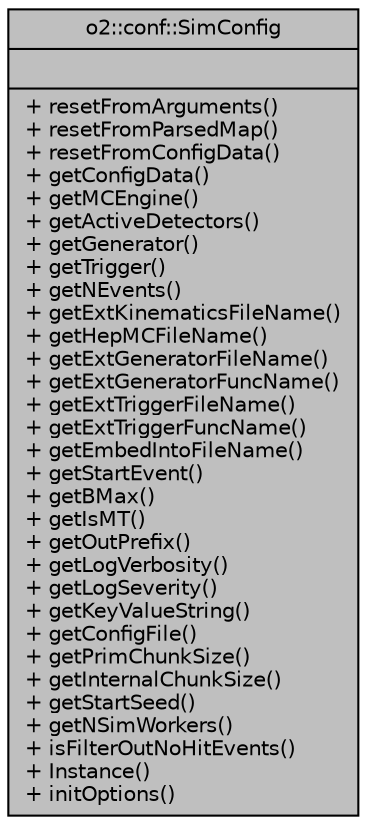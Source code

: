digraph "o2::conf::SimConfig"
{
 // INTERACTIVE_SVG=YES
  bgcolor="transparent";
  edge [fontname="Helvetica",fontsize="10",labelfontname="Helvetica",labelfontsize="10"];
  node [fontname="Helvetica",fontsize="10",shape=record];
  Node1 [label="{o2::conf::SimConfig\n||+ resetFromArguments()\l+ resetFromParsedMap()\l+ resetFromConfigData()\l+ getConfigData()\l+ getMCEngine()\l+ getActiveDetectors()\l+ getGenerator()\l+ getTrigger()\l+ getNEvents()\l+ getExtKinematicsFileName()\l+ getHepMCFileName()\l+ getExtGeneratorFileName()\l+ getExtGeneratorFuncName()\l+ getExtTriggerFileName()\l+ getExtTriggerFuncName()\l+ getEmbedIntoFileName()\l+ getStartEvent()\l+ getBMax()\l+ getIsMT()\l+ getOutPrefix()\l+ getLogVerbosity()\l+ getLogSeverity()\l+ getKeyValueString()\l+ getConfigFile()\l+ getPrimChunkSize()\l+ getInternalChunkSize()\l+ getStartSeed()\l+ getNSimWorkers()\l+ isFilterOutNoHitEvents()\l+ Instance()\l+ initOptions()\l}",height=0.2,width=0.4,color="black", fillcolor="grey75", style="filled", fontcolor="black"];
}
